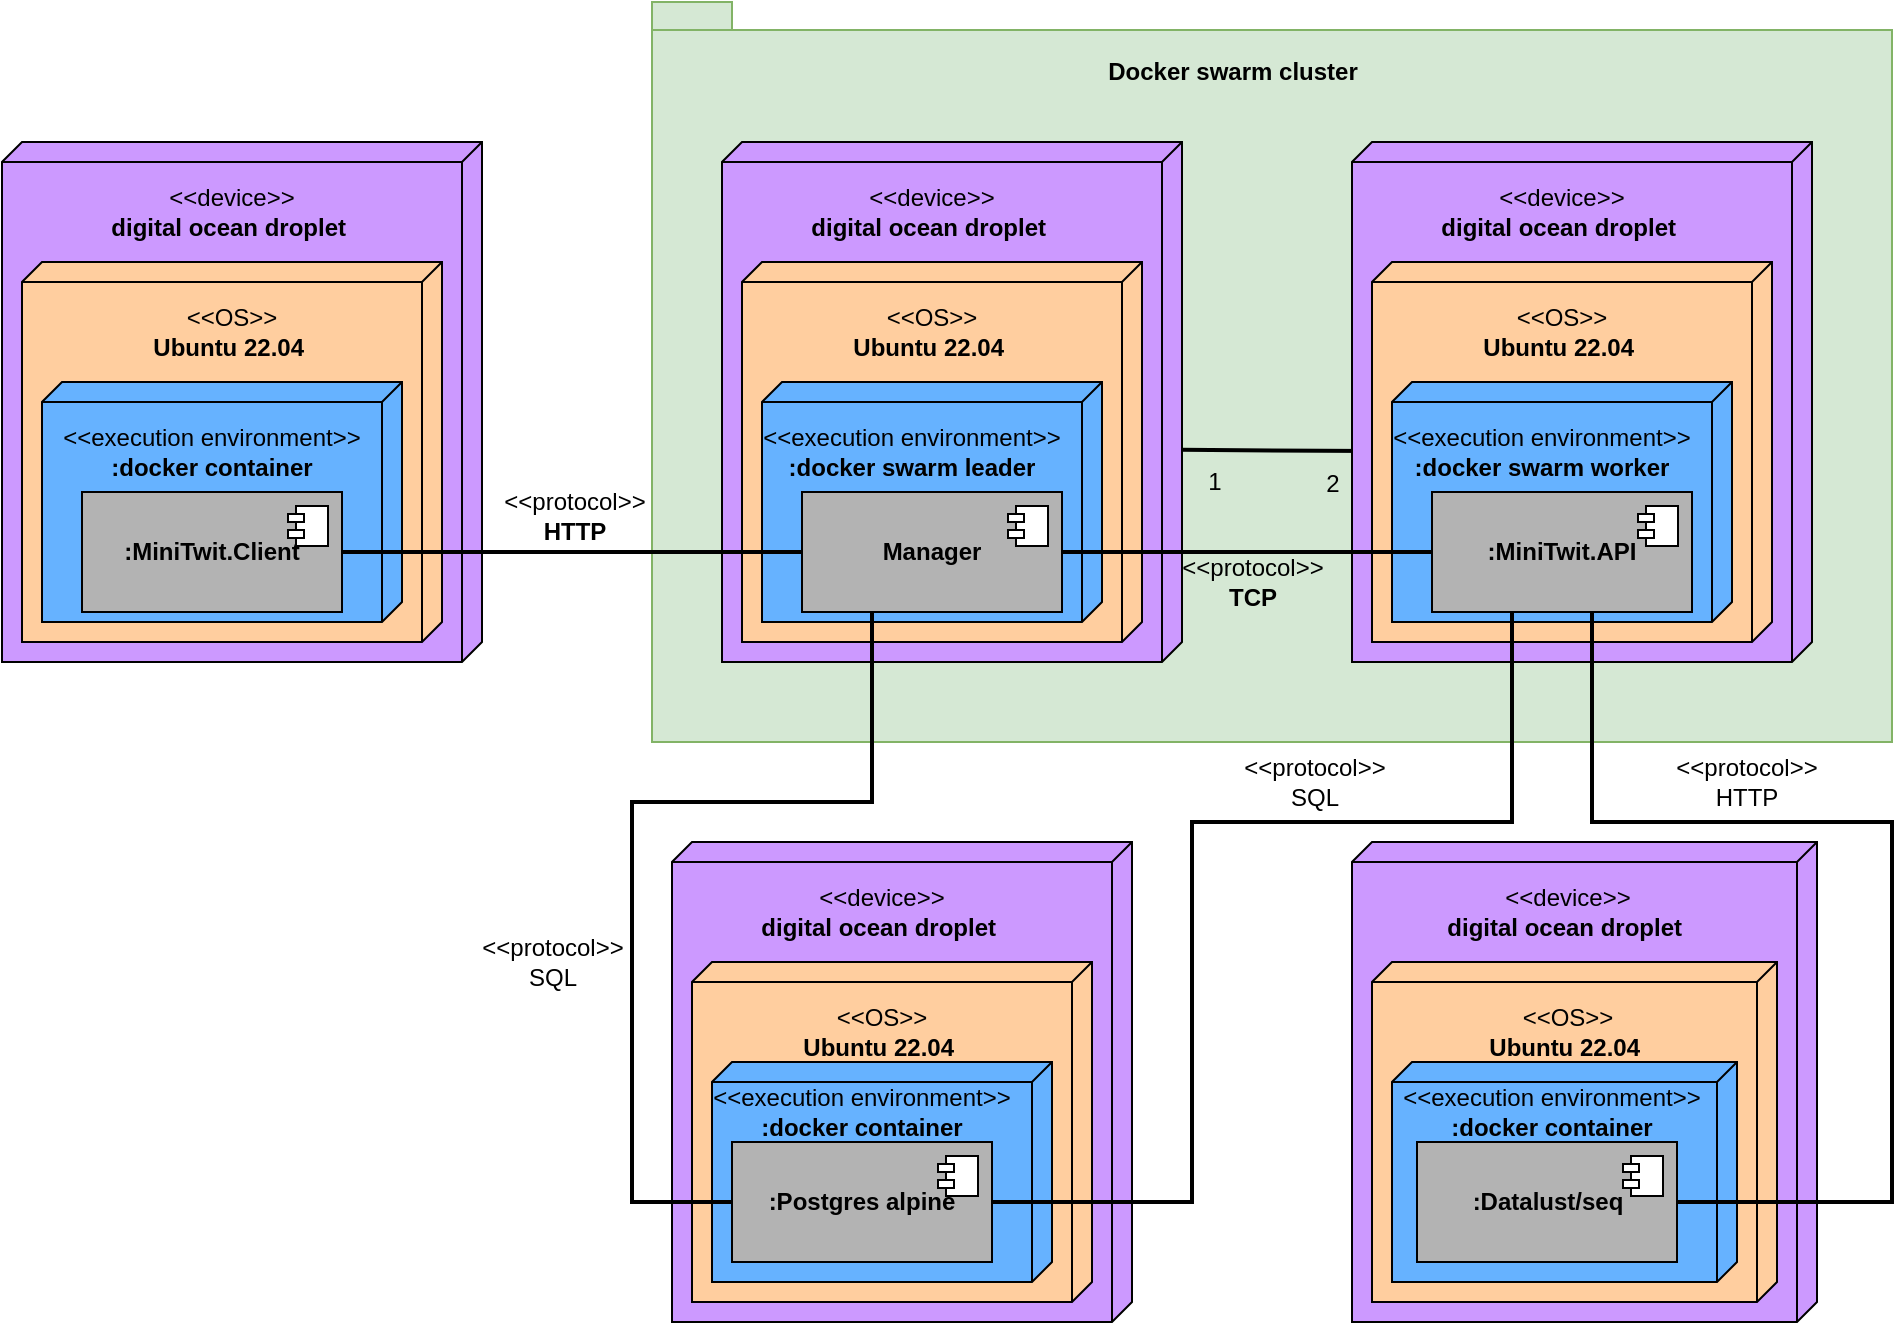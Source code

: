 <mxfile version="26.2.15" pages="4">
  <diagram name="deployment" id="NG4J79u5cp21b7b6BKnX">
    <mxGraphModel dx="386" dy="116" grid="1" gridSize="10" guides="1" tooltips="1" connect="1" arrows="1" fold="1" page="0" pageScale="1" pageWidth="827" pageHeight="1169" math="0" shadow="0">
      <root>
        <mxCell id="0" />
        <mxCell id="1" parent="0" />
        <mxCell id="p21Or1WGTQ5efiI6KWDO-140" value="" style="shape=folder;fontStyle=1;spacingTop=10;tabWidth=40;tabHeight=14;tabPosition=left;html=1;whiteSpace=wrap;align=left;verticalAlign=middle;fontFamily=Helvetica;fontSize=12;labelBackgroundColor=none;resizable=1;fillColor=#d5e8d4;strokeColor=#82b366;" parent="1" vertex="1">
          <mxGeometry x="750" y="520" width="620" height="370" as="geometry" />
        </mxCell>
        <mxCell id="p21Or1WGTQ5efiI6KWDO-1" value="" style="verticalAlign=top;align=left;spacingTop=8;spacingLeft=2;spacingRight=12;shape=cube;size=10;direction=south;fontStyle=5;html=1;whiteSpace=wrap;fillColor=#CC99FF;fontSize=12;" parent="1" vertex="1">
          <mxGeometry x="425" y="590" width="240" height="260" as="geometry" />
        </mxCell>
        <mxCell id="p21Or1WGTQ5efiI6KWDO-4" value="&lt;span style=&quot;font-weight: normal;&quot;&gt;&amp;lt;&amp;lt;device&amp;gt;&amp;gt;&lt;/span&gt;&lt;div&gt;digital ocean droplet&amp;nbsp;&lt;/div&gt;" style="text;html=1;align=center;verticalAlign=middle;whiteSpace=wrap;rounded=0;fontStyle=1;fontSize=12;" parent="1" vertex="1">
          <mxGeometry x="455" y="610" width="170" height="30" as="geometry" />
        </mxCell>
        <mxCell id="p21Or1WGTQ5efiI6KWDO-5" value="" style="verticalAlign=top;align=left;spacingTop=8;spacingLeft=2;spacingRight=12;shape=cube;size=10;direction=south;fontStyle=5;html=1;whiteSpace=wrap;fillColor=#FFCE9F;fontSize=12;" parent="1" vertex="1">
          <mxGeometry x="435" y="650" width="210" height="190" as="geometry" />
        </mxCell>
        <mxCell id="p21Or1WGTQ5efiI6KWDO-6" value="&lt;span style=&quot;font-weight: normal;&quot;&gt;&amp;lt;&amp;lt;OS&amp;gt;&amp;gt;&lt;/span&gt;&lt;div&gt;Ubuntu 22.04&amp;nbsp;&lt;/div&gt;" style="text;html=1;align=center;verticalAlign=middle;whiteSpace=wrap;rounded=0;fontStyle=1;fontSize=12;" parent="1" vertex="1">
          <mxGeometry x="455" y="670" width="170" height="30" as="geometry" />
        </mxCell>
        <mxCell id="p21Or1WGTQ5efiI6KWDO-7" value="" style="verticalAlign=top;align=left;spacingTop=8;spacingLeft=2;spacingRight=12;shape=cube;size=10;direction=south;fontStyle=5;html=1;whiteSpace=wrap;fillColor=#66B2FF;fontSize=12;" parent="1" vertex="1">
          <mxGeometry x="445" y="710" width="180" height="120" as="geometry" />
        </mxCell>
        <mxCell id="p21Or1WGTQ5efiI6KWDO-8" value="&lt;span style=&quot;font-weight: normal;&quot;&gt;&amp;lt;&amp;lt;execution environment&amp;gt;&amp;gt;&lt;/span&gt;&lt;div&gt;:docker container&lt;/div&gt;" style="text;html=1;align=center;verticalAlign=middle;whiteSpace=wrap;rounded=0;fontStyle=1;fontSize=12;" parent="1" vertex="1">
          <mxGeometry x="445" y="730" width="170" height="30" as="geometry" />
        </mxCell>
        <mxCell id="p21Or1WGTQ5efiI6KWDO-10" value=":MiniTwit.Client" style="html=1;dropTarget=0;whiteSpace=wrap;fillColor=#B3B3B3;fontStyle=1;fontSize=12;" parent="1" vertex="1">
          <mxGeometry x="465" y="765" width="130" height="60" as="geometry" />
        </mxCell>
        <mxCell id="p21Or1WGTQ5efiI6KWDO-11" value="" style="shape=module;jettyWidth=8;jettyHeight=4;fontStyle=1;fontSize=12;" parent="p21Or1WGTQ5efiI6KWDO-10" vertex="1">
          <mxGeometry x="1" width="20" height="20" relative="1" as="geometry">
            <mxPoint x="-27" y="7" as="offset" />
          </mxGeometry>
        </mxCell>
        <mxCell id="p21Or1WGTQ5efiI6KWDO-144" value="&lt;div style=&quot;font-weight: 700;&quot;&gt;&lt;br&gt;&lt;/div&gt;" style="edgeStyle=none;shape=connector;rounded=0;orthogonalLoop=1;jettySize=auto;html=1;strokeColor=default;strokeWidth=2;align=center;verticalAlign=middle;fontFamily=Helvetica;fontSize=12;fontColor=default;labelBackgroundColor=none;resizable=0;startFill=0;endArrow=none;exitX=0.592;exitY=0.004;exitDx=0;exitDy=0;exitPerimeter=0;" parent="1" source="p21Or1WGTQ5efiI6KWDO-29" target="p21Or1WGTQ5efiI6KWDO-90" edge="1">
          <mxGeometry x="-0.045" y="24" relative="1" as="geometry">
            <mxPoint as="offset" />
          </mxGeometry>
        </mxCell>
        <mxCell id="p21Or1WGTQ5efiI6KWDO-145" value="&lt;font&gt;2&lt;/font&gt;" style="edgeLabel;html=1;align=center;verticalAlign=middle;resizable=0;points=[];fontFamily=Helvetica;fontSize=12;fontColor=default;labelBackgroundColor=none;fillColor=none;gradientColor=none;" parent="p21Or1WGTQ5efiI6KWDO-144" connectable="0" vertex="1">
          <mxGeometry x="0.413" y="-2" relative="1" as="geometry">
            <mxPoint x="8" y="14" as="offset" />
          </mxGeometry>
        </mxCell>
        <mxCell id="p21Or1WGTQ5efiI6KWDO-146" value="1" style="edgeLabel;html=1;align=center;verticalAlign=middle;resizable=0;points=[];fontFamily=Helvetica;fontSize=12;fontColor=default;labelBackgroundColor=none;fillColor=none;gradientColor=none;" parent="p21Or1WGTQ5efiI6KWDO-144" connectable="0" vertex="1">
          <mxGeometry x="-0.494" y="-2" relative="1" as="geometry">
            <mxPoint x="-8" y="14" as="offset" />
          </mxGeometry>
        </mxCell>
        <mxCell id="p21Or1WGTQ5efiI6KWDO-29" value="" style="verticalAlign=top;align=left;spacingTop=8;spacingLeft=2;spacingRight=12;shape=cube;size=10;direction=south;fontStyle=5;html=1;whiteSpace=wrap;fillColor=#CC99FF;fontSize=12;" parent="1" vertex="1">
          <mxGeometry x="785" y="590" width="230" height="260" as="geometry" />
        </mxCell>
        <mxCell id="p21Or1WGTQ5efiI6KWDO-30" value="&lt;span style=&quot;font-weight: normal;&quot;&gt;&amp;lt;&amp;lt;device&amp;gt;&amp;gt;&lt;/span&gt;&lt;div&gt;digital ocean droplet&amp;nbsp;&lt;/div&gt;" style="text;html=1;align=center;verticalAlign=middle;whiteSpace=wrap;rounded=0;fontStyle=1;fontSize=12;" parent="1" vertex="1">
          <mxGeometry x="805" y="610" width="170" height="30" as="geometry" />
        </mxCell>
        <mxCell id="p21Or1WGTQ5efiI6KWDO-31" value="" style="verticalAlign=top;align=left;spacingTop=8;spacingLeft=2;spacingRight=12;shape=cube;size=10;direction=south;fontStyle=5;html=1;whiteSpace=wrap;fillColor=#FFCE9F;fontSize=12;" parent="1" vertex="1">
          <mxGeometry x="795" y="650" width="200" height="190" as="geometry" />
        </mxCell>
        <mxCell id="p21Or1WGTQ5efiI6KWDO-32" value="&lt;span style=&quot;font-weight: normal;&quot;&gt;&amp;lt;&amp;lt;OS&amp;gt;&amp;gt;&lt;/span&gt;&lt;div&gt;Ubuntu 22.04&amp;nbsp;&lt;/div&gt;" style="text;html=1;align=center;verticalAlign=middle;whiteSpace=wrap;rounded=0;fontStyle=1;fontSize=12;" parent="1" vertex="1">
          <mxGeometry x="805" y="670" width="170" height="30" as="geometry" />
        </mxCell>
        <mxCell id="p21Or1WGTQ5efiI6KWDO-33" value="" style="verticalAlign=top;align=left;spacingTop=8;spacingLeft=2;spacingRight=12;shape=cube;size=10;direction=south;fontStyle=5;html=1;whiteSpace=wrap;fillColor=#66B2FF;fontSize=12;" parent="1" vertex="1">
          <mxGeometry x="805" y="710" width="170" height="120" as="geometry" />
        </mxCell>
        <mxCell id="p21Or1WGTQ5efiI6KWDO-34" value="&lt;span style=&quot;font-weight: normal;&quot;&gt;&amp;lt;&amp;lt;execution environment&amp;gt;&amp;gt;&lt;/span&gt;&lt;div&gt;:docker swarm leader&lt;/div&gt;" style="text;html=1;align=center;verticalAlign=middle;whiteSpace=wrap;rounded=0;fontStyle=1;fontSize=12;" parent="1" vertex="1">
          <mxGeometry x="795" y="730" width="170" height="30" as="geometry" />
        </mxCell>
        <mxCell id="p21Or1WGTQ5efiI6KWDO-35" value="Manager" style="html=1;dropTarget=0;whiteSpace=wrap;fillColor=#B3B3B3;fontStyle=1;fontSize=12;" parent="1" vertex="1">
          <mxGeometry x="825" y="765" width="130" height="60" as="geometry" />
        </mxCell>
        <mxCell id="p21Or1WGTQ5efiI6KWDO-36" value="" style="shape=module;jettyWidth=8;jettyHeight=4;fontStyle=1;fontSize=12;" parent="p21Or1WGTQ5efiI6KWDO-35" vertex="1">
          <mxGeometry x="1" width="20" height="20" relative="1" as="geometry">
            <mxPoint x="-27" y="7" as="offset" />
          </mxGeometry>
        </mxCell>
        <mxCell id="p21Or1WGTQ5efiI6KWDO-85" value="" style="verticalAlign=top;align=left;spacingTop=8;spacingLeft=2;spacingRight=12;shape=cube;size=10;direction=south;fontStyle=5;html=1;whiteSpace=wrap;fillColor=#CC99FF;fontSize=12;" parent="1" vertex="1">
          <mxGeometry x="1100" y="590" width="230" height="260" as="geometry" />
        </mxCell>
        <mxCell id="p21Or1WGTQ5efiI6KWDO-86" value="&lt;span style=&quot;font-weight: normal;&quot;&gt;&amp;lt;&amp;lt;device&amp;gt;&amp;gt;&lt;/span&gt;&lt;div&gt;digital ocean droplet&amp;nbsp;&lt;/div&gt;" style="text;html=1;align=center;verticalAlign=middle;whiteSpace=wrap;rounded=0;fontStyle=1;fontSize=12;" parent="1" vertex="1">
          <mxGeometry x="1120" y="610" width="170" height="30" as="geometry" />
        </mxCell>
        <mxCell id="p21Or1WGTQ5efiI6KWDO-87" value="" style="verticalAlign=top;align=left;spacingTop=8;spacingLeft=2;spacingRight=12;shape=cube;size=10;direction=south;fontStyle=5;html=1;whiteSpace=wrap;fillColor=#FFCE9F;fontSize=12;" parent="1" vertex="1">
          <mxGeometry x="1110" y="650" width="200" height="190" as="geometry" />
        </mxCell>
        <mxCell id="p21Or1WGTQ5efiI6KWDO-88" value="&lt;span style=&quot;font-weight: normal;&quot;&gt;&amp;lt;&amp;lt;OS&amp;gt;&amp;gt;&lt;/span&gt;&lt;div&gt;Ubuntu 22.04&amp;nbsp;&lt;/div&gt;" style="text;html=1;align=center;verticalAlign=middle;whiteSpace=wrap;rounded=0;fontStyle=1;fontSize=12;" parent="1" vertex="1">
          <mxGeometry x="1120" y="670" width="170" height="30" as="geometry" />
        </mxCell>
        <mxCell id="p21Or1WGTQ5efiI6KWDO-89" value="" style="verticalAlign=top;align=left;spacingTop=8;spacingLeft=2;spacingRight=12;shape=cube;size=10;direction=south;fontStyle=5;html=1;whiteSpace=wrap;fillColor=#66B2FF;fontSize=12;" parent="1" vertex="1">
          <mxGeometry x="1120" y="710" width="170" height="120" as="geometry" />
        </mxCell>
        <mxCell id="p21Or1WGTQ5efiI6KWDO-90" value="&lt;span style=&quot;font-weight: normal;&quot;&gt;&amp;lt;&amp;lt;execution environment&amp;gt;&amp;gt;&lt;/span&gt;&lt;div&gt;:docker swarm worker&lt;/div&gt;" style="text;html=1;align=center;verticalAlign=middle;whiteSpace=wrap;rounded=0;fontStyle=1;fontSize=12;" parent="1" vertex="1">
          <mxGeometry x="1110" y="730" width="170" height="30" as="geometry" />
        </mxCell>
        <mxCell id="p21Or1WGTQ5efiI6KWDO-91" value=":MiniTwit.API" style="html=1;dropTarget=0;whiteSpace=wrap;fillColor=#B3B3B3;fontStyle=1;fontSize=12;" parent="1" vertex="1">
          <mxGeometry x="1140" y="765" width="130" height="60" as="geometry" />
        </mxCell>
        <mxCell id="p21Or1WGTQ5efiI6KWDO-92" value="" style="shape=module;jettyWidth=8;jettyHeight=4;fontStyle=1;fontSize=12;" parent="p21Or1WGTQ5efiI6KWDO-91" vertex="1">
          <mxGeometry x="1" width="20" height="20" relative="1" as="geometry">
            <mxPoint x="-27" y="7" as="offset" />
          </mxGeometry>
        </mxCell>
        <mxCell id="p21Or1WGTQ5efiI6KWDO-113" style="edgeStyle=none;rounded=0;orthogonalLoop=1;jettySize=auto;html=1;exitX=1;exitY=0.5;exitDx=0;exitDy=0;entryX=0;entryY=0.5;entryDx=0;entryDy=0;endArrow=none;startFill=0;strokeWidth=2;fontStyle=1;fontSize=12;" parent="1" source="p21Or1WGTQ5efiI6KWDO-10" target="p21Or1WGTQ5efiI6KWDO-35" edge="1">
          <mxGeometry relative="1" as="geometry" />
        </mxCell>
        <mxCell id="p21Or1WGTQ5efiI6KWDO-121" value="&lt;div&gt;&lt;span style=&quot;font-weight: normal;&quot;&gt;&amp;lt;&amp;lt;protocol&amp;gt;&amp;gt;&lt;/span&gt;&lt;/div&gt;HTTP" style="edgeLabel;html=1;align=center;verticalAlign=middle;resizable=0;points=[];fontFamily=Helvetica;fontSize=12;fontColor=default;labelBackgroundColor=none;fillColor=none;gradientColor=none;fontStyle=1" parent="p21Or1WGTQ5efiI6KWDO-113" connectable="0" vertex="1">
          <mxGeometry x="0.107" y="2" relative="1" as="geometry">
            <mxPoint x="-12" y="-16" as="offset" />
          </mxGeometry>
        </mxCell>
        <mxCell id="p21Or1WGTQ5efiI6KWDO-141" value="&lt;span&gt;&lt;font&gt;Docker swarm cluster&lt;/font&gt;&lt;/span&gt;" style="text;html=1;align=center;verticalAlign=middle;resizable=0;points=[];autosize=1;strokeColor=none;fillColor=none;fontFamily=Helvetica;fontSize=12;fontColor=default;labelBackgroundColor=none;fontStyle=1" parent="1" vertex="1">
          <mxGeometry x="970" y="540" width="140" height="30" as="geometry" />
        </mxCell>
        <mxCell id="p21Or1WGTQ5efiI6KWDO-147" value="" style="group;fontSize=12;" parent="1" connectable="0" vertex="1">
          <mxGeometry x="1100" y="940" width="232.5" height="240" as="geometry" />
        </mxCell>
        <mxCell id="p21Or1WGTQ5efiI6KWDO-94" value="" style="verticalAlign=top;align=left;spacingTop=8;spacingLeft=2;spacingRight=12;shape=cube;size=10;direction=south;fontStyle=5;html=1;whiteSpace=wrap;fillColor=#CC99FF;fontSize=12;" parent="p21Or1WGTQ5efiI6KWDO-147" vertex="1">
          <mxGeometry width="232.5" height="240" as="geometry" />
        </mxCell>
        <mxCell id="p21Or1WGTQ5efiI6KWDO-95" value="&lt;span style=&quot;font-weight: normal;&quot;&gt;&amp;lt;&amp;lt;device&amp;gt;&amp;gt;&lt;/span&gt;&lt;div&gt;digital ocean droplet&amp;nbsp;&lt;/div&gt;" style="text;html=1;align=center;verticalAlign=middle;whiteSpace=wrap;rounded=0;fontStyle=1;fontSize=12;" parent="p21Or1WGTQ5efiI6KWDO-147" vertex="1">
          <mxGeometry x="22.5" y="20" width="170" height="30" as="geometry" />
        </mxCell>
        <mxCell id="p21Or1WGTQ5efiI6KWDO-96" value="" style="verticalAlign=top;align=left;spacingTop=8;spacingLeft=2;spacingRight=12;shape=cube;size=10;direction=south;fontStyle=5;html=1;whiteSpace=wrap;fillColor=#FFCE9F;fontSize=12;" parent="p21Or1WGTQ5efiI6KWDO-147" vertex="1">
          <mxGeometry x="10" y="60" width="202.5" height="170" as="geometry" />
        </mxCell>
        <mxCell id="p21Or1WGTQ5efiI6KWDO-97" value="&lt;span style=&quot;font-weight: normal;&quot;&gt;&amp;lt;&amp;lt;OS&amp;gt;&amp;gt;&lt;/span&gt;&lt;div&gt;Ubuntu 22.04&amp;nbsp;&lt;/div&gt;" style="text;html=1;align=center;verticalAlign=middle;whiteSpace=wrap;rounded=0;fontStyle=1;fontSize=12;" parent="p21Or1WGTQ5efiI6KWDO-147" vertex="1">
          <mxGeometry x="22.5" y="80" width="170" height="30" as="geometry" />
        </mxCell>
        <mxCell id="p21Or1WGTQ5efiI6KWDO-98" value="" style="verticalAlign=top;align=left;spacingTop=8;spacingLeft=2;spacingRight=12;shape=cube;size=10;direction=south;fontStyle=5;html=1;whiteSpace=wrap;fillColor=#66B2FF;fontSize=12;" parent="p21Or1WGTQ5efiI6KWDO-147" vertex="1">
          <mxGeometry x="20" y="110" width="172.5" height="110" as="geometry" />
        </mxCell>
        <mxCell id="p21Or1WGTQ5efiI6KWDO-99" value="&lt;span style=&quot;font-weight: normal;&quot;&gt;&amp;lt;&amp;lt;execution environment&amp;gt;&amp;gt;&lt;/span&gt;&lt;div&gt;:docker container&lt;/div&gt;" style="text;html=1;align=center;verticalAlign=middle;whiteSpace=wrap;rounded=0;fontStyle=1;fontSize=12;" parent="p21Or1WGTQ5efiI6KWDO-147" vertex="1">
          <mxGeometry x="15" y="120" width="170" height="30" as="geometry" />
        </mxCell>
        <mxCell id="p21Or1WGTQ5efiI6KWDO-100" value=":Datalust/seq" style="html=1;dropTarget=0;whiteSpace=wrap;fillColor=#B3B3B3;fontStyle=1;fontSize=12;" parent="p21Or1WGTQ5efiI6KWDO-147" vertex="1">
          <mxGeometry x="32.5" y="150" width="130" height="60" as="geometry" />
        </mxCell>
        <mxCell id="p21Or1WGTQ5efiI6KWDO-101" value="" style="shape=module;jettyWidth=8;jettyHeight=4;fontStyle=1;fontSize=12;" parent="p21Or1WGTQ5efiI6KWDO-100" vertex="1">
          <mxGeometry x="1" width="20" height="20" relative="1" as="geometry">
            <mxPoint x="-27" y="7" as="offset" />
          </mxGeometry>
        </mxCell>
        <mxCell id="p21Or1WGTQ5efiI6KWDO-148" value="" style="group;fontSize=12;" parent="1" connectable="0" vertex="1">
          <mxGeometry x="760" y="940" width="230" height="240" as="geometry" />
        </mxCell>
        <mxCell id="p21Or1WGTQ5efiI6KWDO-102" value="" style="verticalAlign=top;align=left;spacingTop=8;spacingLeft=2;spacingRight=12;shape=cube;size=10;direction=south;fontStyle=5;html=1;whiteSpace=wrap;fillColor=#CC99FF;fontSize=12;" parent="p21Or1WGTQ5efiI6KWDO-148" vertex="1">
          <mxGeometry width="230" height="240" as="geometry" />
        </mxCell>
        <mxCell id="p21Or1WGTQ5efiI6KWDO-103" value="&lt;span style=&quot;font-weight: normal;&quot;&gt;&amp;lt;&amp;lt;device&amp;gt;&amp;gt;&lt;/span&gt;&lt;div&gt;digital ocean droplet&amp;nbsp;&lt;/div&gt;" style="text;html=1;align=center;verticalAlign=middle;whiteSpace=wrap;rounded=0;fontStyle=1;fontSize=12;" parent="p21Or1WGTQ5efiI6KWDO-148" vertex="1">
          <mxGeometry x="20" y="20" width="170" height="30" as="geometry" />
        </mxCell>
        <mxCell id="p21Or1WGTQ5efiI6KWDO-104" value="" style="verticalAlign=top;align=left;spacingTop=8;spacingLeft=2;spacingRight=12;shape=cube;size=10;direction=south;fontStyle=5;html=1;whiteSpace=wrap;fillColor=#FFCE9F;fontSize=12;" parent="p21Or1WGTQ5efiI6KWDO-148" vertex="1">
          <mxGeometry x="10" y="60" width="200" height="170" as="geometry" />
        </mxCell>
        <mxCell id="p21Or1WGTQ5efiI6KWDO-105" value="&lt;span style=&quot;font-weight: normal;&quot;&gt;&amp;lt;&amp;lt;OS&amp;gt;&amp;gt;&lt;/span&gt;&lt;div&gt;Ubuntu 22.04&amp;nbsp;&lt;/div&gt;" style="text;html=1;align=center;verticalAlign=middle;whiteSpace=wrap;rounded=0;fontStyle=1;fontSize=12;" parent="p21Or1WGTQ5efiI6KWDO-148" vertex="1">
          <mxGeometry x="20" y="80" width="170" height="30" as="geometry" />
        </mxCell>
        <mxCell id="p21Or1WGTQ5efiI6KWDO-106" value="" style="verticalAlign=top;align=left;spacingTop=8;spacingLeft=2;spacingRight=12;shape=cube;size=10;direction=south;fontStyle=5;html=1;whiteSpace=wrap;fillColor=#66B2FF;fontSize=12;" parent="p21Or1WGTQ5efiI6KWDO-148" vertex="1">
          <mxGeometry x="20" y="110" width="170" height="110" as="geometry" />
        </mxCell>
        <mxCell id="p21Or1WGTQ5efiI6KWDO-107" value="&lt;span style=&quot;font-weight: normal;&quot;&gt;&amp;lt;&amp;lt;execution environment&amp;gt;&amp;gt;&lt;/span&gt;&lt;div&gt;:docker container&lt;/div&gt;" style="text;html=1;align=center;verticalAlign=middle;whiteSpace=wrap;rounded=0;fontStyle=1;fontSize=12;" parent="p21Or1WGTQ5efiI6KWDO-148" vertex="1">
          <mxGeometry x="10" y="120" width="170" height="30" as="geometry" />
        </mxCell>
        <mxCell id="p21Or1WGTQ5efiI6KWDO-108" value=":Postgres alpine" style="html=1;dropTarget=0;whiteSpace=wrap;fillColor=#B3B3B3;fontStyle=1;fontSize=12;" parent="p21Or1WGTQ5efiI6KWDO-148" vertex="1">
          <mxGeometry x="30" y="150" width="130" height="60" as="geometry" />
        </mxCell>
        <mxCell id="p21Or1WGTQ5efiI6KWDO-109" value="" style="shape=module;jettyWidth=8;jettyHeight=4;fontStyle=1;fontSize=12;" parent="p21Or1WGTQ5efiI6KWDO-108" vertex="1">
          <mxGeometry x="1" width="20" height="20" relative="1" as="geometry">
            <mxPoint x="-27" y="7" as="offset" />
          </mxGeometry>
        </mxCell>
        <mxCell id="p21Or1WGTQ5efiI6KWDO-149" style="edgeStyle=orthogonalEdgeStyle;shape=connector;rounded=0;orthogonalLoop=1;jettySize=auto;html=1;strokeColor=default;strokeWidth=2;align=center;verticalAlign=middle;fontFamily=Helvetica;fontSize=12;fontColor=default;labelBackgroundColor=none;resizable=0;startFill=0;endArrow=none;" parent="1" source="p21Or1WGTQ5efiI6KWDO-91" target="p21Or1WGTQ5efiI6KWDO-100" edge="1">
          <mxGeometry relative="1" as="geometry">
            <Array as="points">
              <mxPoint x="1220" y="930" />
              <mxPoint x="1370" y="930" />
              <mxPoint x="1370" y="1120" />
            </Array>
          </mxGeometry>
        </mxCell>
        <mxCell id="p21Or1WGTQ5efiI6KWDO-158" value="&amp;lt;&amp;lt;protocol&amp;gt;&amp;gt;&lt;div&gt;HTTP&lt;/div&gt;" style="edgeLabel;html=1;align=center;verticalAlign=middle;resizable=0;points=[];fontFamily=Helvetica;fontSize=12;fontColor=default;labelBackgroundColor=none;fillColor=none;gradientColor=none;" parent="p21Or1WGTQ5efiI6KWDO-149" connectable="0" vertex="1">
          <mxGeometry x="-0.341" relative="1" as="geometry">
            <mxPoint y="-20" as="offset" />
          </mxGeometry>
        </mxCell>
        <mxCell id="p21Or1WGTQ5efiI6KWDO-150" style="edgeStyle=orthogonalEdgeStyle;shape=connector;rounded=0;orthogonalLoop=1;jettySize=auto;html=1;strokeColor=default;strokeWidth=2;align=center;verticalAlign=middle;fontFamily=Helvetica;fontSize=12;fontColor=default;labelBackgroundColor=none;resizable=0;startFill=0;endArrow=none;" parent="1" source="p21Or1WGTQ5efiI6KWDO-91" target="p21Or1WGTQ5efiI6KWDO-108" edge="1">
          <mxGeometry relative="1" as="geometry">
            <Array as="points">
              <mxPoint x="1180" y="930" />
              <mxPoint x="1020" y="930" />
              <mxPoint x="1020" y="1120" />
            </Array>
          </mxGeometry>
        </mxCell>
        <mxCell id="p21Or1WGTQ5efiI6KWDO-154" value="&amp;lt;&amp;lt;protocol&amp;gt;&amp;gt;&lt;div&gt;SQL&lt;/div&gt;" style="edgeLabel;html=1;align=center;verticalAlign=middle;resizable=0;points=[];fontFamily=Helvetica;fontSize=12;fontColor=default;labelBackgroundColor=none;fillColor=none;gradientColor=none;" parent="p21Or1WGTQ5efiI6KWDO-150" connectable="0" vertex="1">
          <mxGeometry x="-0.264" y="4" relative="1" as="geometry">
            <mxPoint y="-24" as="offset" />
          </mxGeometry>
        </mxCell>
        <mxCell id="p21Or1WGTQ5efiI6KWDO-152" style="edgeStyle=orthogonalEdgeStyle;shape=connector;rounded=0;orthogonalLoop=1;jettySize=auto;html=1;entryX=0;entryY=0.5;entryDx=0;entryDy=0;strokeColor=default;strokeWidth=2;align=center;verticalAlign=middle;fontFamily=Helvetica;fontSize=12;fontColor=default;labelBackgroundColor=none;resizable=0;startFill=0;endArrow=none;" parent="1" source="p21Or1WGTQ5efiI6KWDO-35" target="p21Or1WGTQ5efiI6KWDO-108" edge="1">
          <mxGeometry relative="1" as="geometry">
            <Array as="points">
              <mxPoint x="860" y="920" />
              <mxPoint x="740" y="920" />
              <mxPoint x="740" y="1120" />
            </Array>
          </mxGeometry>
        </mxCell>
        <mxCell id="p21Or1WGTQ5efiI6KWDO-153" value="&amp;lt;&amp;lt;protocol&amp;gt;&amp;gt;&lt;div&gt;SQL&lt;/div&gt;" style="edgeLabel;html=1;align=center;verticalAlign=middle;resizable=0;points=[];fontFamily=Helvetica;fontSize=12;fontColor=default;labelBackgroundColor=none;fillColor=none;gradientColor=none;" parent="p21Or1WGTQ5efiI6KWDO-152" connectable="0" vertex="1">
          <mxGeometry x="-0.265" y="2" relative="1" as="geometry">
            <mxPoint x="-84" y="78" as="offset" />
          </mxGeometry>
        </mxCell>
        <mxCell id="p21Or1WGTQ5efiI6KWDO-159" style="edgeStyle=none;shape=connector;rounded=0;orthogonalLoop=1;jettySize=auto;html=1;exitX=1;exitY=0.5;exitDx=0;exitDy=0;entryX=0;entryY=0.5;entryDx=0;entryDy=0;strokeColor=default;strokeWidth=2;align=center;verticalAlign=middle;fontFamily=Helvetica;fontSize=12;fontColor=default;labelBackgroundColor=none;resizable=0;startFill=0;endArrow=none;" parent="1" source="p21Or1WGTQ5efiI6KWDO-35" target="p21Or1WGTQ5efiI6KWDO-91" edge="1">
          <mxGeometry relative="1" as="geometry" />
        </mxCell>
        <mxCell id="p21Or1WGTQ5efiI6KWDO-160" value="&lt;div style=&quot;font-weight: 700;&quot;&gt;&lt;span style=&quot;font-weight: normal;&quot;&gt;&amp;lt;&amp;lt;protocol&amp;gt;&amp;gt;&lt;/span&gt;&lt;/div&gt;&lt;span style=&quot;font-weight: 700;&quot;&gt;TCP&lt;/span&gt;" style="edgeLabel;html=1;align=center;verticalAlign=middle;resizable=0;points=[];fontFamily=Helvetica;fontSize=12;fontColor=default;labelBackgroundColor=none;fillColor=none;gradientColor=none;" parent="p21Or1WGTQ5efiI6KWDO-159" connectable="0" vertex="1">
          <mxGeometry x="-0.079" relative="1" as="geometry">
            <mxPoint x="10" y="15" as="offset" />
          </mxGeometry>
        </mxCell>
      </root>
    </mxGraphModel>
  </diagram>
  <diagram id="coynyBr1u1SV_5TE6bGh" name="sequence">
    <mxGraphModel dx="1186" dy="916" grid="1" gridSize="10" guides="1" tooltips="1" connect="1" arrows="1" fold="1" page="0" pageScale="1" pageWidth="827" pageHeight="1169" math="0" shadow="0">
      <root>
        <mxCell id="0" />
        <mxCell id="1" parent="0" />
        <mxCell id="KFnyHbSHuBKF7UUEc9uT-7" value="" style="shape=umlLifeline;perimeter=lifelinePerimeter;whiteSpace=wrap;html=1;container=1;dropTarget=0;collapsible=0;recursiveResize=0;outlineConnect=0;portConstraint=eastwest;newEdgeStyle={&quot;curved&quot;:0,&quot;rounded&quot;:0};participant=umlActor;align=center;verticalAlign=middle;fontFamily=Helvetica;fontSize=11;fontColor=default;labelBackgroundColor=none;resizable=1;fillColor=none;gradientColor=none;" parent="1" vertex="1">
          <mxGeometry x="-50" y="-90" width="20" height="250" as="geometry" />
        </mxCell>
        <mxCell id="KFnyHbSHuBKF7UUEc9uT-26" value="" style="html=1;points=[[0,0,0,0,5],[0,1,0,0,-5],[1,0,0,0,5],[1,1,0,0,-5]];perimeter=orthogonalPerimeter;outlineConnect=0;targetShapes=umlLifeline;portConstraint=eastwest;newEdgeStyle={&quot;curved&quot;:0,&quot;rounded&quot;:0};strokeColor=default;align=center;verticalAlign=middle;fontFamily=Helvetica;fontSize=11;fontColor=default;labelBackgroundColor=none;resizable=1;fillColor=#B3B3B3;gradientColor=none;" parent="KFnyHbSHuBKF7UUEc9uT-7" vertex="1">
          <mxGeometry x="5" y="50" width="10" height="190" as="geometry" />
        </mxCell>
        <mxCell id="KFnyHbSHuBKF7UUEc9uT-8" value=":Client" style="shape=umlLifeline;perimeter=lifelinePerimeter;whiteSpace=wrap;html=1;container=1;dropTarget=0;collapsible=0;recursiveResize=0;outlineConnect=0;portConstraint=eastwest;newEdgeStyle={&quot;curved&quot;:0,&quot;rounded&quot;:0};align=center;verticalAlign=middle;fontFamily=Helvetica;fontSize=11;fontColor=default;labelBackgroundColor=none;resizable=1;fillColor=none;gradientColor=none;" parent="1" vertex="1">
          <mxGeometry x="30" y="-90" width="100" height="250" as="geometry" />
        </mxCell>
        <mxCell id="KFnyHbSHuBKF7UUEc9uT-23" value="" style="html=1;points=[[0,0,0,0,5],[0,1,0,0,-5],[1,0,0,0,5],[1,1,0,0,-5]];perimeter=orthogonalPerimeter;outlineConnect=0;targetShapes=umlLifeline;portConstraint=eastwest;newEdgeStyle={&quot;curved&quot;:0,&quot;rounded&quot;:0};strokeColor=default;align=center;verticalAlign=middle;fontFamily=Helvetica;fontSize=11;fontColor=default;labelBackgroundColor=none;resizable=1;fillColor=#B3B3B3;gradientColor=none;" parent="KFnyHbSHuBKF7UUEc9uT-8" vertex="1">
          <mxGeometry x="45" y="60" width="10" height="170" as="geometry" />
        </mxCell>
        <mxCell id="KFnyHbSHuBKF7UUEc9uT-9" value=":API" style="shape=umlLifeline;perimeter=lifelinePerimeter;whiteSpace=wrap;html=1;container=1;dropTarget=0;collapsible=0;recursiveResize=0;outlineConnect=0;portConstraint=eastwest;newEdgeStyle={&quot;curved&quot;:0,&quot;rounded&quot;:0};align=center;verticalAlign=middle;fontFamily=Helvetica;fontSize=11;fontColor=default;labelBackgroundColor=none;resizable=1;fillColor=none;gradientColor=none;" parent="1" vertex="1">
          <mxGeometry x="160" y="-90" width="100" height="250" as="geometry" />
        </mxCell>
        <mxCell id="KFnyHbSHuBKF7UUEc9uT-28" value="" style="html=1;points=[[0,0,0,0,5],[0,1,0,0,-5],[1,0,0,0,5],[1,1,0,0,-5]];perimeter=orthogonalPerimeter;outlineConnect=0;targetShapes=umlLifeline;portConstraint=eastwest;newEdgeStyle={&quot;curved&quot;:0,&quot;rounded&quot;:0};strokeColor=default;align=center;verticalAlign=middle;fontFamily=Helvetica;fontSize=11;fontColor=default;labelBackgroundColor=none;resizable=1;fillColor=#B3B3B3;gradientColor=none;" parent="KFnyHbSHuBKF7UUEc9uT-9" vertex="1">
          <mxGeometry x="45" y="80" width="10" height="130" as="geometry" />
        </mxCell>
        <mxCell id="KFnyHbSHuBKF7UUEc9uT-10" value=":DB" style="shape=umlLifeline;perimeter=lifelinePerimeter;whiteSpace=wrap;html=1;container=1;dropTarget=0;collapsible=0;recursiveResize=0;outlineConnect=0;portConstraint=eastwest;newEdgeStyle={&quot;curved&quot;:0,&quot;rounded&quot;:0};align=center;verticalAlign=middle;fontFamily=Helvetica;fontSize=11;fontColor=default;labelBackgroundColor=none;resizable=1;fillColor=none;gradientColor=none;" parent="1" vertex="1">
          <mxGeometry x="280" y="-90" width="100" height="250" as="geometry" />
        </mxCell>
        <mxCell id="KFnyHbSHuBKF7UUEc9uT-33" value="" style="html=1;points=[[0,0,0,0,5],[0,1,0,0,-5],[1,0,0,0,5],[1,1,0,0,-5]];perimeter=orthogonalPerimeter;outlineConnect=0;targetShapes=umlLifeline;portConstraint=eastwest;newEdgeStyle={&quot;curved&quot;:0,&quot;rounded&quot;:0};strokeColor=default;align=center;verticalAlign=middle;fontFamily=Helvetica;fontSize=11;fontColor=default;labelBackgroundColor=none;resizable=1;fillColor=#B3B3B3;gradientColor=none;" parent="KFnyHbSHuBKF7UUEc9uT-10" vertex="1">
          <mxGeometry x="45" y="120" width="10" height="40" as="geometry" />
        </mxCell>
        <mxCell id="KFnyHbSHuBKF7UUEc9uT-13" value=":Seq" style="shape=umlLifeline;perimeter=lifelinePerimeter;whiteSpace=wrap;html=1;container=0;dropTarget=0;collapsible=0;recursiveResize=0;outlineConnect=0;portConstraint=eastwest;newEdgeStyle={&quot;curved&quot;:0,&quot;rounded&quot;:0};align=center;verticalAlign=middle;fontFamily=Helvetica;fontSize=11;fontColor=default;labelBackgroundColor=none;resizable=1;fillColor=none;gradientColor=none;" parent="1" vertex="1">
          <mxGeometry x="400" y="-90" width="100" height="250" as="geometry" />
        </mxCell>
        <mxCell id="KFnyHbSHuBKF7UUEc9uT-24" value="Post message" style="html=1;verticalAlign=bottom;endArrow=block;curved=0;rounded=0;entryX=0;entryY=0;entryDx=0;entryDy=5;strokeColor=default;strokeWidth=2;align=center;fontFamily=Helvetica;fontSize=11;fontColor=default;labelBackgroundColor=none;resizable=1;edgeStyle=none;" parent="1" source="KFnyHbSHuBKF7UUEc9uT-26" target="KFnyHbSHuBKF7UUEc9uT-23" edge="1">
          <mxGeometry relative="1" as="geometry">
            <mxPoint x="10" y="-25" as="sourcePoint" />
          </mxGeometry>
        </mxCell>
        <mxCell id="KFnyHbSHuBKF7UUEc9uT-25" value="update page" style="html=1;verticalAlign=bottom;endArrow=open;dashed=1;endSize=8;curved=0;rounded=0;exitX=0;exitY=1;exitDx=0;exitDy=-5;strokeColor=default;strokeWidth=2;align=center;fontFamily=Helvetica;fontSize=11;fontColor=default;labelBackgroundColor=none;resizable=1;edgeStyle=none;" parent="1" source="KFnyHbSHuBKF7UUEc9uT-23" target="KFnyHbSHuBKF7UUEc9uT-26" edge="1">
          <mxGeometry relative="1" as="geometry">
            <mxPoint x="-30" y="135" as="targetPoint" />
          </mxGeometry>
        </mxCell>
        <mxCell id="KFnyHbSHuBKF7UUEc9uT-30" value="200 OK" style="html=1;verticalAlign=bottom;endArrow=open;dashed=1;endSize=8;curved=0;rounded=0;exitX=0;exitY=1;exitDx=0;exitDy=-5;strokeColor=default;strokeWidth=2;align=center;fontFamily=Helvetica;fontSize=11;fontColor=default;labelBackgroundColor=none;resizable=1;edgeStyle=none;" parent="1" source="KFnyHbSHuBKF7UUEc9uT-28" target="KFnyHbSHuBKF7UUEc9uT-23" edge="1">
          <mxGeometry x="0.003" relative="1" as="geometry">
            <mxPoint x="135" y="65" as="targetPoint" />
            <mxPoint as="offset" />
          </mxGeometry>
        </mxCell>
        <mxCell id="KFnyHbSHuBKF7UUEc9uT-29" value="PostMessage()" style="html=1;verticalAlign=bottom;endArrow=block;curved=0;rounded=0;entryX=0;entryY=0;entryDx=0;entryDy=5;strokeColor=default;strokeWidth=2;align=center;fontFamily=Helvetica;fontSize=11;fontColor=default;labelBackgroundColor=none;resizable=1;edgeStyle=none;" parent="1" source="KFnyHbSHuBKF7UUEc9uT-23" target="KFnyHbSHuBKF7UUEc9uT-28" edge="1">
          <mxGeometry relative="1" as="geometry">
            <mxPoint x="135" y="-5" as="sourcePoint" />
          </mxGeometry>
        </mxCell>
        <mxCell id="KFnyHbSHuBKF7UUEc9uT-34" value="&amp;lt;&amp;lt;sql&amp;gt;&amp;gt;" style="html=1;verticalAlign=bottom;endArrow=open;curved=0;rounded=0;entryX=0;entryY=0;entryDx=0;entryDy=5;strokeColor=default;strokeWidth=2;align=center;fontFamily=Helvetica;fontSize=11;fontColor=default;labelBackgroundColor=none;resizable=1;edgeStyle=none;endFill=0;" parent="1" source="KFnyHbSHuBKF7UUEc9uT-28" target="KFnyHbSHuBKF7UUEc9uT-33" edge="1">
          <mxGeometry relative="1" as="geometry">
            <mxPoint x="255" y="5" as="sourcePoint" />
          </mxGeometry>
        </mxCell>
        <mxCell id="KFnyHbSHuBKF7UUEc9uT-35" value="Succes" style="html=1;verticalAlign=bottom;endArrow=open;dashed=1;endSize=8;curved=0;rounded=0;exitX=0;exitY=1;exitDx=0;exitDy=-5;strokeColor=default;strokeWidth=2;align=center;fontFamily=Helvetica;fontSize=11;fontColor=default;labelBackgroundColor=none;resizable=1;edgeStyle=none;" parent="1" source="KFnyHbSHuBKF7UUEc9uT-33" target="KFnyHbSHuBKF7UUEc9uT-28" edge="1">
          <mxGeometry x="0.003" relative="1" as="geometry">
            <mxPoint x="255" y="75" as="targetPoint" />
            <mxPoint as="offset" />
          </mxGeometry>
        </mxCell>
        <mxCell id="KFnyHbSHuBKF7UUEc9uT-37" value="log request" style="html=1;verticalAlign=bottom;endArrow=open;curved=0;rounded=0;entryX=0;entryY=0;entryDx=0;entryDy=5;strokeColor=default;strokeWidth=2;align=center;fontFamily=Helvetica;fontSize=11;fontColor=default;labelBackgroundColor=none;resizable=1;edgeStyle=none;endFill=0;" parent="1" source="KFnyHbSHuBKF7UUEc9uT-28" target="KFnyHbSHuBKF7UUEc9uT-36" edge="1">
          <mxGeometry x="-0.488" y="5" relative="1" as="geometry">
            <mxPoint x="220" y="15" as="sourcePoint" />
            <mxPoint as="offset" />
          </mxGeometry>
        </mxCell>
        <mxCell id="KFnyHbSHuBKF7UUEc9uT-40" value="log response" style="html=1;verticalAlign=bottom;endArrow=open;curved=0;rounded=0;entryX=0;entryY=0;entryDx=0;entryDy=5;strokeColor=default;strokeWidth=2;align=center;fontFamily=Helvetica;fontSize=11;fontColor=default;labelBackgroundColor=none;resizable=1;edgeStyle=none;endFill=0;" parent="1" source="KFnyHbSHuBKF7UUEc9uT-28" target="KFnyHbSHuBKF7UUEc9uT-39" edge="1">
          <mxGeometry x="-0.488" y="5" relative="1" as="geometry">
            <mxPoint x="220" y="145" as="sourcePoint" />
            <mxPoint as="offset" />
          </mxGeometry>
        </mxCell>
        <mxCell id="KFnyHbSHuBKF7UUEc9uT-36" value="" style="html=1;points=[[0,0,0,0,5],[0,1,0,0,-5],[1,0,0,0,5],[1,1,0,0,-5]];perimeter=orthogonalPerimeter;outlineConnect=0;targetShapes=umlLifeline;portConstraint=eastwest;newEdgeStyle={&quot;curved&quot;:0,&quot;rounded&quot;:0};strokeColor=default;align=center;verticalAlign=middle;fontFamily=Helvetica;fontSize=11;fontColor=default;labelBackgroundColor=none;resizable=1;fillColor=#B3B3B3;gradientColor=none;" parent="1" vertex="1">
          <mxGeometry x="445" y="10" width="10" height="20" as="geometry" />
        </mxCell>
        <mxCell id="KFnyHbSHuBKF7UUEc9uT-39" value="" style="html=1;points=[[0,0,0,0,5],[0,1,0,0,-5],[1,0,0,0,5],[1,1,0,0,-5]];perimeter=orthogonalPerimeter;outlineConnect=0;targetShapes=umlLifeline;portConstraint=eastwest;newEdgeStyle={&quot;curved&quot;:0,&quot;rounded&quot;:0};strokeColor=default;align=center;verticalAlign=middle;fontFamily=Helvetica;fontSize=11;fontColor=default;labelBackgroundColor=none;resizable=1;fillColor=#B3B3B3;gradientColor=none;" parent="1" vertex="1">
          <mxGeometry x="445" y="90" width="10" height="20" as="geometry" />
        </mxCell>
        <mxCell id="KFnyHbSHuBKF7UUEc9uT-45" value="User posting a message" style="shape=umlFrame;whiteSpace=wrap;html=1;pointerEvents=0;strokeColor=default;align=center;verticalAlign=middle;fontFamily=Helvetica;fontSize=11;fontColor=default;labelBackgroundColor=none;resizable=1;fillColor=none;gradientColor=none;width=155;height=30;" parent="1" vertex="1">
          <mxGeometry x="-95" y="-130" width="635" height="310" as="geometry" />
        </mxCell>
      </root>
    </mxGraphModel>
  </diagram>
  <diagram id="FilRNbf_cIEJyOKpu6AX" name="activity">
    <mxGraphModel dx="1186" dy="516" grid="1" gridSize="10" guides="1" tooltips="1" connect="1" arrows="1" fold="1" page="0" pageScale="1" pageWidth="827" pageHeight="1169" math="0" shadow="0">
      <root>
        <mxCell id="0" />
        <mxCell id="1" parent="0" />
        <mxCell id="nrOoguIhXEerUuoo3uGu-13" value="" style="edgeStyle=none;shape=connector;rounded=0;orthogonalLoop=1;jettySize=auto;html=1;strokeColor=default;strokeWidth=2;align=center;verticalAlign=middle;fontFamily=Helvetica;fontSize=11;fontColor=default;labelBackgroundColor=none;resizable=1;startFill=0;endArrow=open;endFill=0;fontStyle=1" parent="1" source="nrOoguIhXEerUuoo3uGu-5" target="nrOoguIhXEerUuoo3uGu-12" edge="1">
          <mxGeometry relative="1" as="geometry" />
        </mxCell>
        <mxCell id="nrOoguIhXEerUuoo3uGu-5" value="Create ticket" style="rounded=1;whiteSpace=wrap;html=1;strokeColor=default;align=center;verticalAlign=middle;fontFamily=Helvetica;fontSize=11;fontColor=default;labelBackgroundColor=none;resizable=1;fillColor=none;gradientColor=none;strokeWidth=2;fontStyle=1" parent="1" vertex="1">
          <mxGeometry x="-30" y="175.74" width="120" height="60" as="geometry" />
        </mxCell>
        <mxCell id="nrOoguIhXEerUuoo3uGu-6" value="" style="ellipse;html=1;shape=startState;fillColor=#000000;strokeColor=#000000;align=center;verticalAlign=middle;fontFamily=Helvetica;fontSize=11;fontColor=default;labelBackgroundColor=none;resizable=1;fontStyle=1" parent="1" vertex="1">
          <mxGeometry x="-110" y="190.74" width="30" height="30" as="geometry" />
        </mxCell>
        <mxCell id="nrOoguIhXEerUuoo3uGu-7" value="" style="edgeStyle=orthogonalEdgeStyle;html=1;verticalAlign=bottom;endArrow=open;endSize=8;strokeColor=#000000;rounded=0;strokeWidth=2;align=center;fontFamily=Helvetica;fontSize=11;fontColor=default;labelBackgroundColor=none;resizable=1;entryX=0;entryY=0.5;entryDx=0;entryDy=0;exitX=0.777;exitY=0.513;exitDx=0;exitDy=0;exitPerimeter=0;fontStyle=1" parent="1" source="nrOoguIhXEerUuoo3uGu-6" target="nrOoguIhXEerUuoo3uGu-5" edge="1">
          <mxGeometry relative="1" as="geometry">
            <mxPoint x="-40" y="205.74" as="targetPoint" />
          </mxGeometry>
        </mxCell>
        <mxCell id="nrOoguIhXEerUuoo3uGu-47" style="shape=connector;rounded=0;orthogonalLoop=1;jettySize=auto;html=1;entryX=0.5;entryY=0;entryDx=0;entryDy=0;strokeColor=default;strokeWidth=2;align=center;verticalAlign=middle;fontFamily=Helvetica;fontSize=11;fontColor=default;labelBackgroundColor=none;resizable=1;startFill=0;endArrow=open;endFill=0;edgeStyle=orthogonalEdgeStyle;exitX=0;exitY=0.5;exitDx=0;exitDy=0;fontStyle=1" parent="1" source="nrOoguIhXEerUuoo3uGu-10" target="nrOoguIhXEerUuoo3uGu-45" edge="1">
          <mxGeometry relative="1" as="geometry" />
        </mxCell>
        <mxCell id="nrOoguIhXEerUuoo3uGu-51" value="&lt;span style=&quot;font-weight: normal;&quot;&gt;[no release]&lt;/span&gt;" style="edgeLabel;html=1;align=center;verticalAlign=middle;resizable=0;points=[];strokeColor=default;fontFamily=Helvetica;fontSize=11;fontColor=default;labelBackgroundColor=none;fillColor=none;gradientColor=none;fontStyle=1" parent="nrOoguIhXEerUuoo3uGu-47" connectable="0" vertex="1">
          <mxGeometry x="-0.33" y="-2" relative="1" as="geometry">
            <mxPoint x="110" y="-8" as="offset" />
          </mxGeometry>
        </mxCell>
        <mxCell id="nrOoguIhXEerUuoo3uGu-53" value="&lt;span style=&quot;font-weight: normal;&quot;&gt;[release]&lt;/span&gt;" style="edgeLabel;html=1;align=center;verticalAlign=middle;resizable=0;points=[];strokeColor=default;fontFamily=Helvetica;fontSize=11;fontColor=default;labelBackgroundColor=none;fillColor=none;gradientColor=none;fontStyle=1" parent="nrOoguIhXEerUuoo3uGu-47" connectable="0" vertex="1">
          <mxGeometry x="-0.249" y="-1" relative="1" as="geometry">
            <mxPoint x="5" y="-9" as="offset" />
          </mxGeometry>
        </mxCell>
        <mxCell id="nrOoguIhXEerUuoo3uGu-10" value="" style="rhombus;whiteSpace=wrap;html=1;strokeColor=default;align=center;verticalAlign=middle;fontFamily=Helvetica;fontSize=11;fontColor=default;labelBackgroundColor=none;resizable=1;fillColor=none;gradientColor=none;fontStyle=1" parent="1" vertex="1">
          <mxGeometry x="20" y="550" width="30" height="40" as="geometry" />
        </mxCell>
        <mxCell id="nrOoguIhXEerUuoo3uGu-15" value="" style="edgeStyle=none;shape=connector;rounded=0;orthogonalLoop=1;jettySize=auto;html=1;strokeColor=default;strokeWidth=2;align=center;verticalAlign=middle;fontFamily=Helvetica;fontSize=11;fontColor=default;labelBackgroundColor=none;resizable=1;startFill=0;endArrow=open;endFill=0;fontStyle=1" parent="1" source="nrOoguIhXEerUuoo3uGu-12" target="nrOoguIhXEerUuoo3uGu-14" edge="1">
          <mxGeometry relative="1" as="geometry" />
        </mxCell>
        <mxCell id="nrOoguIhXEerUuoo3uGu-12" value="Implement feature" style="whiteSpace=wrap;html=1;fontSize=11;fillColor=none;rounded=1;labelBackgroundColor=none;resizable=1;gradientColor=none;strokeWidth=2;fontStyle=1" parent="1" vertex="1">
          <mxGeometry x="170" y="175.74" width="120" height="60" as="geometry" />
        </mxCell>
        <mxCell id="nrOoguIhXEerUuoo3uGu-14" value="Create pull request" style="whiteSpace=wrap;html=1;fontSize=11;fillColor=none;rounded=1;labelBackgroundColor=none;resizable=1;gradientColor=none;strokeWidth=2;fontStyle=1" parent="1" vertex="1">
          <mxGeometry x="370" y="175.74" width="120" height="60" as="geometry" />
        </mxCell>
        <mxCell id="nrOoguIhXEerUuoo3uGu-29" style="edgeStyle=none;shape=connector;rounded=0;orthogonalLoop=1;jettySize=auto;html=1;strokeColor=default;strokeWidth=2;align=center;verticalAlign=middle;fontFamily=Helvetica;fontSize=11;fontColor=default;labelBackgroundColor=none;resizable=1;startFill=0;endArrow=open;endFill=0;exitX=0.627;exitY=0.714;exitDx=0;exitDy=0;exitPerimeter=0;entryX=0.5;entryY=0;entryDx=0;entryDy=0;fontStyle=1" parent="1" source="nrOoguIhXEerUuoo3uGu-18" target="nrOoguIhXEerUuoo3uGu-27" edge="1">
          <mxGeometry relative="1" as="geometry" />
        </mxCell>
        <mxCell id="nrOoguIhXEerUuoo3uGu-30" style="edgeStyle=none;shape=connector;rounded=0;orthogonalLoop=1;jettySize=auto;html=1;exitX=0.884;exitY=0.714;exitDx=0;exitDy=0;exitPerimeter=0;entryX=0.5;entryY=0;entryDx=0;entryDy=0;strokeColor=default;strokeWidth=2;align=center;verticalAlign=middle;fontFamily=Helvetica;fontSize=11;fontColor=default;labelBackgroundColor=none;resizable=1;startFill=0;endArrow=open;endFill=0;fontStyle=1" parent="1" source="nrOoguIhXEerUuoo3uGu-18" target="nrOoguIhXEerUuoo3uGu-62" edge="1">
          <mxGeometry relative="1" as="geometry" />
        </mxCell>
        <mxCell id="nrOoguIhXEerUuoo3uGu-64" style="edgeStyle=none;shape=connector;rounded=0;orthogonalLoop=1;jettySize=auto;html=1;entryX=0.5;entryY=0;entryDx=0;entryDy=0;strokeColor=default;strokeWidth=2;align=center;verticalAlign=middle;fontFamily=Helvetica;fontSize=11;fontColor=default;labelBackgroundColor=none;resizable=1;startFill=0;endArrow=open;endFill=0;exitX=0.116;exitY=0.257;exitDx=0;exitDy=0;exitPerimeter=0;fontStyle=1" parent="1" source="nrOoguIhXEerUuoo3uGu-18" target="nrOoguIhXEerUuoo3uGu-35" edge="1">
          <mxGeometry relative="1" as="geometry" />
        </mxCell>
        <mxCell id="nrOoguIhXEerUuoo3uGu-18" value="" style="shape=line;html=1;strokeWidth=6;strokeColor=#000000;align=center;verticalAlign=middle;fontFamily=Helvetica;fontSize=11;fontColor=default;labelBackgroundColor=none;resizable=1;fillColor=none;gradientColor=none;fontStyle=1" parent="1" vertex="1">
          <mxGeometry x="110" y="300" width="510" height="10" as="geometry" />
        </mxCell>
        <mxCell id="nrOoguIhXEerUuoo3uGu-25" value="Build &amp;amp; Test" style="whiteSpace=wrap;html=1;fontSize=11;fillColor=none;rounded=1;labelBackgroundColor=none;resizable=1;gradientColor=none;strokeWidth=2;fontStyle=1" parent="1" vertex="1">
          <mxGeometry x="240" y="350" width="120" height="60" as="geometry" />
        </mxCell>
        <mxCell id="nrOoguIhXEerUuoo3uGu-27" value="Code quality&lt;div&gt;(Csharpier, CodeQL)&lt;/div&gt;" style="whiteSpace=wrap;html=1;fontSize=11;fillColor=none;rounded=1;labelBackgroundColor=none;resizable=1;gradientColor=none;strokeWidth=2;fontStyle=1" parent="1" vertex="1">
          <mxGeometry x="370" y="350" width="120" height="60" as="geometry" />
        </mxCell>
        <mxCell id="nrOoguIhXEerUuoo3uGu-40" style="edgeStyle=orthogonalEdgeStyle;shape=connector;rounded=0;orthogonalLoop=1;jettySize=auto;html=1;strokeColor=default;strokeWidth=2;align=center;verticalAlign=middle;fontFamily=Helvetica;fontSize=11;fontColor=default;labelBackgroundColor=none;resizable=1;startFill=0;endArrow=open;endFill=0;exitX=0.5;exitY=1;exitDx=0;exitDy=0;exitPerimeter=0;entryX=1;entryY=0.5;entryDx=0;entryDy=0;fontStyle=1" parent="1" source="nrOoguIhXEerUuoo3uGu-31" target="nrOoguIhXEerUuoo3uGu-39" edge="1">
          <mxGeometry relative="1" as="geometry" />
        </mxCell>
        <mxCell id="nrOoguIhXEerUuoo3uGu-31" value="" style="shape=line;html=1;strokeWidth=6;strokeColor=#000000;align=center;verticalAlign=middle;fontFamily=Helvetica;fontSize=11;fontColor=default;labelBackgroundColor=none;resizable=1;fillColor=none;gradientColor=none;fontStyle=1" parent="1" vertex="1">
          <mxGeometry x="110" y="440" width="510" height="10" as="geometry" />
        </mxCell>
        <mxCell id="nrOoguIhXEerUuoo3uGu-33" style="edgeStyle=none;shape=connector;rounded=0;orthogonalLoop=1;jettySize=auto;html=1;strokeColor=default;strokeWidth=2;align=center;verticalAlign=middle;fontFamily=Helvetica;fontSize=11;fontColor=default;labelBackgroundColor=none;resizable=1;startFill=0;endArrow=open;endFill=0;exitX=0.5;exitY=1;exitDx=0;exitDy=0;entryX=0.373;entryY=0;entryDx=0;entryDy=0;entryPerimeter=0;fontStyle=1" parent="1" source="nrOoguIhXEerUuoo3uGu-25" target="nrOoguIhXEerUuoo3uGu-31" edge="1">
          <mxGeometry relative="1" as="geometry">
            <mxPoint x="120" y="550" as="targetPoint" />
          </mxGeometry>
        </mxCell>
        <mxCell id="nrOoguIhXEerUuoo3uGu-34" style="edgeStyle=none;shape=connector;rounded=0;orthogonalLoop=1;jettySize=auto;html=1;strokeColor=default;strokeWidth=2;align=center;verticalAlign=middle;fontFamily=Helvetica;fontSize=11;fontColor=default;labelBackgroundColor=none;resizable=1;startFill=0;endArrow=open;endFill=0;entryX=0.629;entryY=0.314;entryDx=0;entryDy=0;entryPerimeter=0;fontStyle=1" parent="1" source="nrOoguIhXEerUuoo3uGu-27" target="nrOoguIhXEerUuoo3uGu-31" edge="1">
          <mxGeometry relative="1" as="geometry" />
        </mxCell>
        <mxCell id="nrOoguIhXEerUuoo3uGu-35" value="Peer review&amp;nbsp; approval&amp;nbsp;" style="whiteSpace=wrap;html=1;fontSize=11;fillColor=none;rounded=1;labelBackgroundColor=none;resizable=1;gradientColor=none;strokeWidth=2;fontStyle=1" parent="1" vertex="1">
          <mxGeometry x="110" y="350" width="120" height="60" as="geometry" />
        </mxCell>
        <mxCell id="nrOoguIhXEerUuoo3uGu-37" style="edgeStyle=none;shape=connector;rounded=0;orthogonalLoop=1;jettySize=auto;html=1;strokeColor=default;strokeWidth=2;align=center;verticalAlign=middle;fontFamily=Helvetica;fontSize=11;fontColor=default;labelBackgroundColor=none;resizable=1;startFill=0;endArrow=open;endFill=0;fontStyle=1" parent="1" source="nrOoguIhXEerUuoo3uGu-14" edge="1">
          <mxGeometry relative="1" as="geometry">
            <mxPoint x="430" y="300" as="targetPoint" />
          </mxGeometry>
        </mxCell>
        <mxCell id="nrOoguIhXEerUuoo3uGu-38" style="edgeStyle=none;shape=connector;rounded=0;orthogonalLoop=1;jettySize=auto;html=1;entryX=0.5;entryY=0;entryDx=0;entryDy=0;strokeColor=default;strokeWidth=2;align=center;verticalAlign=middle;fontFamily=Helvetica;fontSize=11;fontColor=default;labelBackgroundColor=none;resizable=1;startFill=0;endArrow=open;endFill=0;exitX=0.372;exitY=0.543;exitDx=0;exitDy=0;exitPerimeter=0;fontStyle=1" parent="1" source="nrOoguIhXEerUuoo3uGu-18" target="nrOoguIhXEerUuoo3uGu-25" edge="1">
          <mxGeometry relative="1" as="geometry" />
        </mxCell>
        <mxCell id="nrOoguIhXEerUuoo3uGu-63" value="" style="edgeLabel;html=1;align=center;verticalAlign=middle;resizable=0;points=[];strokeColor=default;fontFamily=Helvetica;fontSize=11;fontColor=default;labelBackgroundColor=none;fillColor=none;gradientColor=none;fontStyle=1" parent="nrOoguIhXEerUuoo3uGu-38" connectable="0" vertex="1">
          <mxGeometry x="0.06" y="1" relative="1" as="geometry">
            <mxPoint as="offset" />
          </mxGeometry>
        </mxCell>
        <mxCell id="nrOoguIhXEerUuoo3uGu-43" style="edgeStyle=none;shape=connector;rounded=0;orthogonalLoop=1;jettySize=auto;html=1;strokeColor=default;strokeWidth=2;align=center;verticalAlign=middle;fontFamily=Helvetica;fontSize=11;fontColor=default;labelBackgroundColor=none;resizable=1;startFill=0;endArrow=open;endFill=0;exitX=0.5;exitY=1;exitDx=0;exitDy=0;entryX=0.119;entryY=0.339;entryDx=0;entryDy=0;entryPerimeter=0;fontStyle=1" parent="1" source="nrOoguIhXEerUuoo3uGu-39" target="nrOoguIhXEerUuoo3uGu-42" edge="1">
          <mxGeometry relative="1" as="geometry">
            <mxPoint x="-50" y="490" as="targetPoint" />
          </mxGeometry>
        </mxCell>
        <mxCell id="nrOoguIhXEerUuoo3uGu-39" value="Merge" style="whiteSpace=wrap;html=1;fontSize=11;fillColor=none;rounded=1;labelBackgroundColor=none;resizable=1;gradientColor=none;strokeWidth=2;fontStyle=1" parent="1" vertex="1">
          <mxGeometry x="-110" y="350" width="120" height="60" as="geometry" />
        </mxCell>
        <mxCell id="nrOoguIhXEerUuoo3uGu-44" style="edgeStyle=none;shape=connector;rounded=0;orthogonalLoop=1;jettySize=auto;html=1;entryX=0.5;entryY=0;entryDx=0;entryDy=0;strokeColor=default;strokeWidth=2;align=center;verticalAlign=middle;fontFamily=Helvetica;fontSize=11;fontColor=default;labelBackgroundColor=none;resizable=1;startFill=0;endArrow=open;endFill=0;exitX=0.282;exitY=0.532;exitDx=0;exitDy=0;exitPerimeter=0;fontStyle=1" parent="1" source="nrOoguIhXEerUuoo3uGu-42" target="nrOoguIhXEerUuoo3uGu-10" edge="1">
          <mxGeometry relative="1" as="geometry" />
        </mxCell>
        <mxCell id="nrOoguIhXEerUuoo3uGu-57" style="edgeStyle=none;shape=connector;rounded=0;orthogonalLoop=1;jettySize=auto;html=1;entryX=0.5;entryY=0;entryDx=0;entryDy=0;strokeColor=default;strokeWidth=2;align=center;verticalAlign=middle;fontFamily=Helvetica;fontSize=11;fontColor=default;labelBackgroundColor=none;resizable=1;startFill=0;endArrow=open;endFill=0;exitX=0.61;exitY=0.661;exitDx=0;exitDy=0;exitPerimeter=0;fontStyle=1" parent="1" source="nrOoguIhXEerUuoo3uGu-42" target="nrOoguIhXEerUuoo3uGu-55" edge="1">
          <mxGeometry relative="1" as="geometry" />
        </mxCell>
        <mxCell id="nrOoguIhXEerUuoo3uGu-58" style="edgeStyle=none;shape=connector;rounded=0;orthogonalLoop=1;jettySize=auto;html=1;entryX=0.5;entryY=0;entryDx=0;entryDy=0;strokeColor=default;strokeWidth=2;align=center;verticalAlign=middle;fontFamily=Helvetica;fontSize=11;fontColor=default;labelBackgroundColor=none;resizable=1;startFill=0;endArrow=open;endFill=0;exitX=0.872;exitY=0.726;exitDx=0;exitDy=0;exitPerimeter=0;fontStyle=1" parent="1" source="nrOoguIhXEerUuoo3uGu-42" target="nrOoguIhXEerUuoo3uGu-56" edge="1">
          <mxGeometry relative="1" as="geometry" />
        </mxCell>
        <mxCell id="nrOoguIhXEerUuoo3uGu-42" value="" style="shape=line;html=1;strokeWidth=6;strokeColor=#000000;align=center;verticalAlign=middle;fontFamily=Helvetica;fontSize=11;fontColor=default;labelBackgroundColor=none;resizable=1;fillColor=none;gradientColor=none;fontStyle=1" parent="1" vertex="1">
          <mxGeometry x="-110" y="500" width="510" height="10" as="geometry" />
        </mxCell>
        <mxCell id="nrOoguIhXEerUuoo3uGu-45" value="Auto Release" style="rounded=1;whiteSpace=wrap;html=1;strokeColor=default;align=center;verticalAlign=middle;fontFamily=Helvetica;fontSize=11;fontColor=default;labelBackgroundColor=none;resizable=1;fillColor=none;gradientColor=none;strokeWidth=2;fontStyle=1" parent="1" vertex="1">
          <mxGeometry x="-100" y="630" width="120" height="60" as="geometry" />
        </mxCell>
        <mxCell id="nrOoguIhXEerUuoo3uGu-69" value="" style="edgeStyle=none;shape=connector;rounded=0;orthogonalLoop=1;jettySize=auto;html=1;strokeColor=default;strokeWidth=2;align=center;verticalAlign=middle;fontFamily=Helvetica;fontSize=11;fontColor=default;labelBackgroundColor=none;resizable=1;startFill=0;endArrow=open;endFill=0;fontStyle=1" parent="1" source="nrOoguIhXEerUuoo3uGu-49" edge="1">
          <mxGeometry relative="1" as="geometry">
            <mxPoint x="145" y="770" as="targetPoint" />
          </mxGeometry>
        </mxCell>
        <mxCell id="nrOoguIhXEerUuoo3uGu-49" value="" style="shape=line;html=1;strokeWidth=6;strokeColor=#000000;align=center;verticalAlign=middle;fontFamily=Helvetica;fontSize=11;fontColor=default;labelBackgroundColor=none;resizable=1;fillColor=none;gradientColor=none;fontStyle=1" parent="1" vertex="1">
          <mxGeometry x="-110" y="730" width="510" height="10" as="geometry" />
        </mxCell>
        <mxCell id="nrOoguIhXEerUuoo3uGu-50" style="edgeStyle=orthogonalEdgeStyle;shape=connector;rounded=0;orthogonalLoop=1;jettySize=auto;html=1;exitX=1;exitY=0.5;exitDx=0;exitDy=0;strokeColor=default;strokeWidth=2;align=center;verticalAlign=middle;fontFamily=Helvetica;fontSize=11;fontColor=default;labelBackgroundColor=none;resizable=1;startFill=0;endArrow=open;endFill=0;entryX=0.45;entryY=0.2;entryDx=0;entryDy=0;entryPerimeter=0;fontStyle=1" parent="1" source="nrOoguIhXEerUuoo3uGu-10" target="nrOoguIhXEerUuoo3uGu-49" edge="1">
          <mxGeometry relative="1" as="geometry">
            <mxPoint x="100" y="720" as="targetPoint" />
            <Array as="points">
              <mxPoint x="119" y="570" />
            </Array>
          </mxGeometry>
        </mxCell>
        <mxCell id="nrOoguIhXEerUuoo3uGu-54" style="edgeStyle=none;shape=connector;rounded=0;orthogonalLoop=1;jettySize=auto;html=1;strokeColor=default;strokeWidth=2;align=center;verticalAlign=middle;fontFamily=Helvetica;fontSize=11;fontColor=default;labelBackgroundColor=none;resizable=1;startFill=0;endArrow=open;endFill=0;exitX=0.5;exitY=1;exitDx=0;exitDy=0;entryX=0.137;entryY=0;entryDx=0;entryDy=0;entryPerimeter=0;fontStyle=1" parent="1" source="nrOoguIhXEerUuoo3uGu-45" target="nrOoguIhXEerUuoo3uGu-49" edge="1">
          <mxGeometry relative="1" as="geometry" />
        </mxCell>
        <mxCell id="nrOoguIhXEerUuoo3uGu-55" value="Deploy" style="rounded=1;whiteSpace=wrap;html=1;strokeColor=default;align=center;verticalAlign=middle;fontFamily=Helvetica;fontSize=11;fontColor=default;labelBackgroundColor=none;resizable=1;fillColor=none;gradientColor=none;strokeWidth=2;fontStyle=1" parent="1" vertex="1">
          <mxGeometry x="140" y="600" width="120" height="60" as="geometry" />
        </mxCell>
        <mxCell id="nrOoguIhXEerUuoo3uGu-56" value="Generate report" style="rounded=1;whiteSpace=wrap;html=1;strokeColor=default;align=center;verticalAlign=middle;fontFamily=Helvetica;fontSize=11;fontColor=default;labelBackgroundColor=none;resizable=1;fillColor=none;gradientColor=none;strokeWidth=2;fontStyle=1" parent="1" vertex="1">
          <mxGeometry x="275" y="600" width="120" height="60" as="geometry" />
        </mxCell>
        <mxCell id="nrOoguIhXEerUuoo3uGu-59" style="edgeStyle=none;shape=connector;rounded=0;orthogonalLoop=1;jettySize=auto;html=1;strokeColor=default;strokeWidth=2;align=center;verticalAlign=middle;fontFamily=Helvetica;fontSize=11;fontColor=default;labelBackgroundColor=none;resizable=1;startFill=0;endArrow=open;endFill=0;fontStyle=1" parent="1" source="nrOoguIhXEerUuoo3uGu-55" edge="1">
          <mxGeometry relative="1" as="geometry">
            <mxPoint x="200" y="730" as="targetPoint" />
          </mxGeometry>
        </mxCell>
        <mxCell id="nrOoguIhXEerUuoo3uGu-60" style="edgeStyle=none;shape=connector;rounded=0;orthogonalLoop=1;jettySize=auto;html=1;strokeColor=default;strokeWidth=2;align=center;verticalAlign=middle;fontFamily=Helvetica;fontSize=11;fontColor=default;labelBackgroundColor=none;resizable=1;startFill=0;endArrow=open;endFill=0;fontStyle=1" parent="1" source="nrOoguIhXEerUuoo3uGu-56" edge="1">
          <mxGeometry relative="1" as="geometry">
            <mxPoint x="336" y="730" as="targetPoint" />
          </mxGeometry>
        </mxCell>
        <mxCell id="nrOoguIhXEerUuoo3uGu-61" style="edgeStyle=none;shape=connector;rounded=0;orthogonalLoop=1;jettySize=auto;html=1;entryX=0.118;entryY=0.2;entryDx=0;entryDy=0;entryPerimeter=0;strokeColor=default;strokeWidth=2;align=center;verticalAlign=middle;fontFamily=Helvetica;fontSize=11;fontColor=default;labelBackgroundColor=none;resizable=1;startFill=0;endArrow=open;endFill=0;exitX=0.5;exitY=1;exitDx=0;exitDy=0;fontStyle=1" parent="1" source="nrOoguIhXEerUuoo3uGu-35" target="nrOoguIhXEerUuoo3uGu-31" edge="1">
          <mxGeometry relative="1" as="geometry" />
        </mxCell>
        <mxCell id="nrOoguIhXEerUuoo3uGu-62" value="SonarQube" style="whiteSpace=wrap;html=1;fontSize=11;fillColor=none;rounded=1;labelBackgroundColor=none;resizable=1;gradientColor=none;strokeWidth=2;fontStyle=1" parent="1" vertex="1">
          <mxGeometry x="500" y="350" width="120" height="60" as="geometry" />
        </mxCell>
        <mxCell id="nrOoguIhXEerUuoo3uGu-65" style="edgeStyle=none;shape=connector;rounded=0;orthogonalLoop=1;jettySize=auto;html=1;entryX=0.884;entryY=0.2;entryDx=0;entryDy=0;entryPerimeter=0;strokeColor=default;strokeWidth=2;align=center;verticalAlign=middle;fontFamily=Helvetica;fontSize=11;fontColor=default;labelBackgroundColor=none;resizable=1;startFill=0;endArrow=open;endFill=0;fontStyle=1" parent="1" source="nrOoguIhXEerUuoo3uGu-62" target="nrOoguIhXEerUuoo3uGu-31" edge="1">
          <mxGeometry relative="1" as="geometry" />
        </mxCell>
        <mxCell id="nrOoguIhXEerUuoo3uGu-66" value="" style="ellipse;html=1;shape=endState;fillColor=#000000;strokeColor=#000000;align=center;verticalAlign=middle;fontFamily=Helvetica;fontSize=11;fontColor=default;labelBackgroundColor=none;resizable=1;fontStyle=1" parent="1" vertex="1">
          <mxGeometry x="130" y="770" width="30" height="30" as="geometry" />
        </mxCell>
      </root>
    </mxGraphModel>
  </diagram>
  <diagram id="o5pi8LFHx6Shcp67mcV8" name="module">
    <mxGraphModel dx="582" dy="382" grid="0" gridSize="10" guides="1" tooltips="1" connect="1" arrows="1" fold="1" page="0" pageScale="1" pageWidth="850" pageHeight="1100" math="0" shadow="0">
      <root>
        <mxCell id="0" />
        <mxCell id="1" parent="0" />
        <mxCell id="FxdU6BITIwW-ha4kGhLs-8" value="Serilog" style="edgeStyle=orthogonalEdgeStyle;shape=connector;rounded=0;orthogonalLoop=1;jettySize=auto;html=1;dashed=1;dashPattern=8 8;strokeColor=default;align=center;verticalAlign=middle;fontFamily=Helvetica;fontSize=11;fontColor=default;labelBackgroundColor=default;endArrow=open;endFill=0;exitX=0.25;exitY=1;exitDx=0;exitDy=0;exitPerimeter=0;" edge="1" parent="1" source="GfWZE7OJxPC9WvVhSMBx-1" target="FxdU6BITIwW-ha4kGhLs-4">
          <mxGeometry x="0.017" y="-10" relative="1" as="geometry">
            <mxPoint as="offset" />
          </mxGeometry>
        </mxCell>
        <mxCell id="FxdU6BITIwW-ha4kGhLs-9" value="EF Core" style="edgeStyle=orthogonalEdgeStyle;shape=connector;rounded=0;orthogonalLoop=1;jettySize=auto;html=1;exitX=0.75;exitY=1;exitDx=0;exitDy=0;exitPerimeter=0;dashed=1;dashPattern=8 8;strokeColor=default;align=center;verticalAlign=middle;fontFamily=Helvetica;fontSize=11;fontColor=default;labelBackgroundColor=default;endArrow=open;endFill=0;" edge="1" parent="1" source="GfWZE7OJxPC9WvVhSMBx-1" target="GfWZE7OJxPC9WvVhSMBx-4">
          <mxGeometry x="0.238" y="11" relative="1" as="geometry">
            <mxPoint as="offset" />
          </mxGeometry>
        </mxCell>
        <mxCell id="GfWZE7OJxPC9WvVhSMBx-1" value="API&lt;br&gt;&lt;span style=&quot;font-weight: normal;&quot;&gt;.NET Minimal Api&lt;/span&gt;" style="shape=folder;fontStyle=1;spacingTop=10;tabWidth=40;tabHeight=14;tabPosition=left;html=1;whiteSpace=wrap;" vertex="1" parent="1">
          <mxGeometry x="136" y="209" width="100" height="52" as="geometry" />
        </mxCell>
        <mxCell id="FxdU6BITIwW-ha4kGhLs-1" value="HTTP" style="edgeStyle=orthogonalEdgeStyle;shape=connector;rounded=0;orthogonalLoop=1;jettySize=auto;html=1;dashed=1;dashPattern=8 8;strokeColor=default;align=center;verticalAlign=middle;fontFamily=Helvetica;fontSize=11;fontColor=default;labelBackgroundColor=default;endArrow=open;endFill=0;" edge="1" parent="1" source="GfWZE7OJxPC9WvVhSMBx-2" target="GfWZE7OJxPC9WvVhSMBx-1">
          <mxGeometry x="-0.009" y="-12" relative="1" as="geometry">
            <mxPoint x="12" y="-11" as="offset" />
          </mxGeometry>
        </mxCell>
        <mxCell id="GfWZE7OJxPC9WvVhSMBx-2" value="Client&lt;br&gt;&lt;span style=&quot;font-weight: normal;&quot;&gt;.NET Blazor&lt;/span&gt;" style="shape=folder;fontStyle=1;spacingTop=10;tabWidth=40;tabHeight=14;tabPosition=left;html=1;whiteSpace=wrap;" vertex="1" parent="1">
          <mxGeometry x="5" y="209" width="70" height="51" as="geometry" />
        </mxCell>
        <mxCell id="GfWZE7OJxPC9WvVhSMBx-4" value="Database&lt;br&gt;&lt;span style=&quot;font-weight: normal;&quot;&gt;Postgres&lt;/span&gt;" style="shape=folder;fontStyle=1;spacingTop=10;tabWidth=40;tabHeight=14;tabPosition=left;html=1;whiteSpace=wrap;" vertex="1" parent="1">
          <mxGeometry x="215" y="327" width="70" height="50" as="geometry" />
        </mxCell>
        <mxCell id="FxdU6BITIwW-ha4kGhLs-7" value="WebAppFactory" style="edgeStyle=orthogonalEdgeStyle;shape=connector;rounded=0;orthogonalLoop=1;jettySize=auto;html=1;dashed=1;dashPattern=8 8;strokeColor=default;align=center;verticalAlign=middle;fontFamily=Helvetica;fontSize=11;fontColor=default;labelBackgroundColor=default;endArrow=open;endFill=0;" edge="1" parent="1" source="GfWZE7OJxPC9WvVhSMBx-5" target="GfWZE7OJxPC9WvVhSMBx-1">
          <mxGeometry x="-0.035" y="-16" relative="1" as="geometry">
            <mxPoint as="offset" />
          </mxGeometry>
        </mxCell>
        <mxCell id="GfWZE7OJxPC9WvVhSMBx-5" value="Integration tests&lt;br&gt;&lt;span style=&quot;font-weight: normal;&quot;&gt;xUnit, &lt;br&gt;Respawn, Testcontainers&lt;/span&gt;" style="shape=folder;fontStyle=1;spacingTop=10;tabWidth=40;tabHeight=14;tabPosition=left;html=1;whiteSpace=wrap;" vertex="1" parent="1">
          <mxGeometry x="337" y="196.75" width="111" height="75.5" as="geometry" />
        </mxCell>
        <mxCell id="FxdU6BITIwW-ha4kGhLs-4" value="Monitor&lt;div&gt;&lt;span style=&quot;font-weight: normal;&quot;&gt;Seq&lt;/span&gt;&lt;/div&gt;" style="shape=folder;fontStyle=1;spacingTop=10;tabWidth=40;tabHeight=14;tabPosition=left;html=1;whiteSpace=wrap;" vertex="1" parent="1">
          <mxGeometry x="66" y="327" width="70" height="50" as="geometry" />
        </mxCell>
        <mxCell id="FxdU6BITIwW-ha4kGhLs-10" value="&lt;span&gt;Legend&lt;/span&gt;" style="rounded=0;whiteSpace=wrap;html=1;fontFamily=Helvetica;fontSize=13;fontColor=default;labelBackgroundColor=default;align=left;verticalAlign=top;fontStyle=4" vertex="1" parent="1">
          <mxGeometry x="5" y="44" width="120" height="139" as="geometry" />
        </mxCell>
        <mxCell id="FxdU6BITIwW-ha4kGhLs-11" value="Module&lt;br&gt;&lt;span style=&quot;font-weight: normal;&quot;&gt;Main technologies&lt;/span&gt;" style="shape=folder;fontStyle=1;spacingTop=10;tabWidth=40;tabHeight=14;tabPosition=left;html=1;whiteSpace=wrap;fontFamily=Helvetica;fontSize=11;fontColor=default;labelBackgroundColor=default;" vertex="1" parent="1">
          <mxGeometry x="17" y="76" width="96" height="50" as="geometry" />
        </mxCell>
        <mxCell id="FxdU6BITIwW-ha4kGhLs-14" value="Dependency" style="edgeStyle=orthogonalEdgeStyle;shape=connector;rounded=0;orthogonalLoop=1;jettySize=auto;html=1;dashed=1;dashPattern=8 8;strokeColor=default;align=center;verticalAlign=middle;fontFamily=Helvetica;fontSize=11;fontColor=default;labelBackgroundColor=default;endArrow=open;endFill=0;" edge="1" parent="1">
          <mxGeometry x="0.002" y="14" relative="1" as="geometry">
            <mxPoint x="81.889" y="164.0" as="targetPoint" />
            <mxPoint x="20" y="164" as="sourcePoint" />
            <mxPoint as="offset" />
          </mxGeometry>
        </mxCell>
        <mxCell id="FxdU6BITIwW-ha4kGhLs-15" value="Use own &lt;br&gt;(but identical)&lt;br&gt;instance of" style="edgeStyle=orthogonalEdgeStyle;shape=connector;rounded=0;orthogonalLoop=1;jettySize=auto;html=1;entryX=0;entryY=0;entryDx=70;entryDy=32;entryPerimeter=0;dashed=1;dashPattern=8 8;strokeColor=default;align=center;verticalAlign=middle;fontFamily=Helvetica;fontSize=11;fontColor=default;labelBackgroundColor=default;endArrow=open;endFill=0;" edge="1" parent="1" source="GfWZE7OJxPC9WvVhSMBx-5" target="GfWZE7OJxPC9WvVhSMBx-4">
          <mxGeometry x="-0.536" y="-37" relative="1" as="geometry">
            <Array as="points">
              <mxPoint x="374" y="359" />
            </Array>
            <mxPoint as="offset" />
          </mxGeometry>
        </mxCell>
      </root>
    </mxGraphModel>
  </diagram>
</mxfile>
